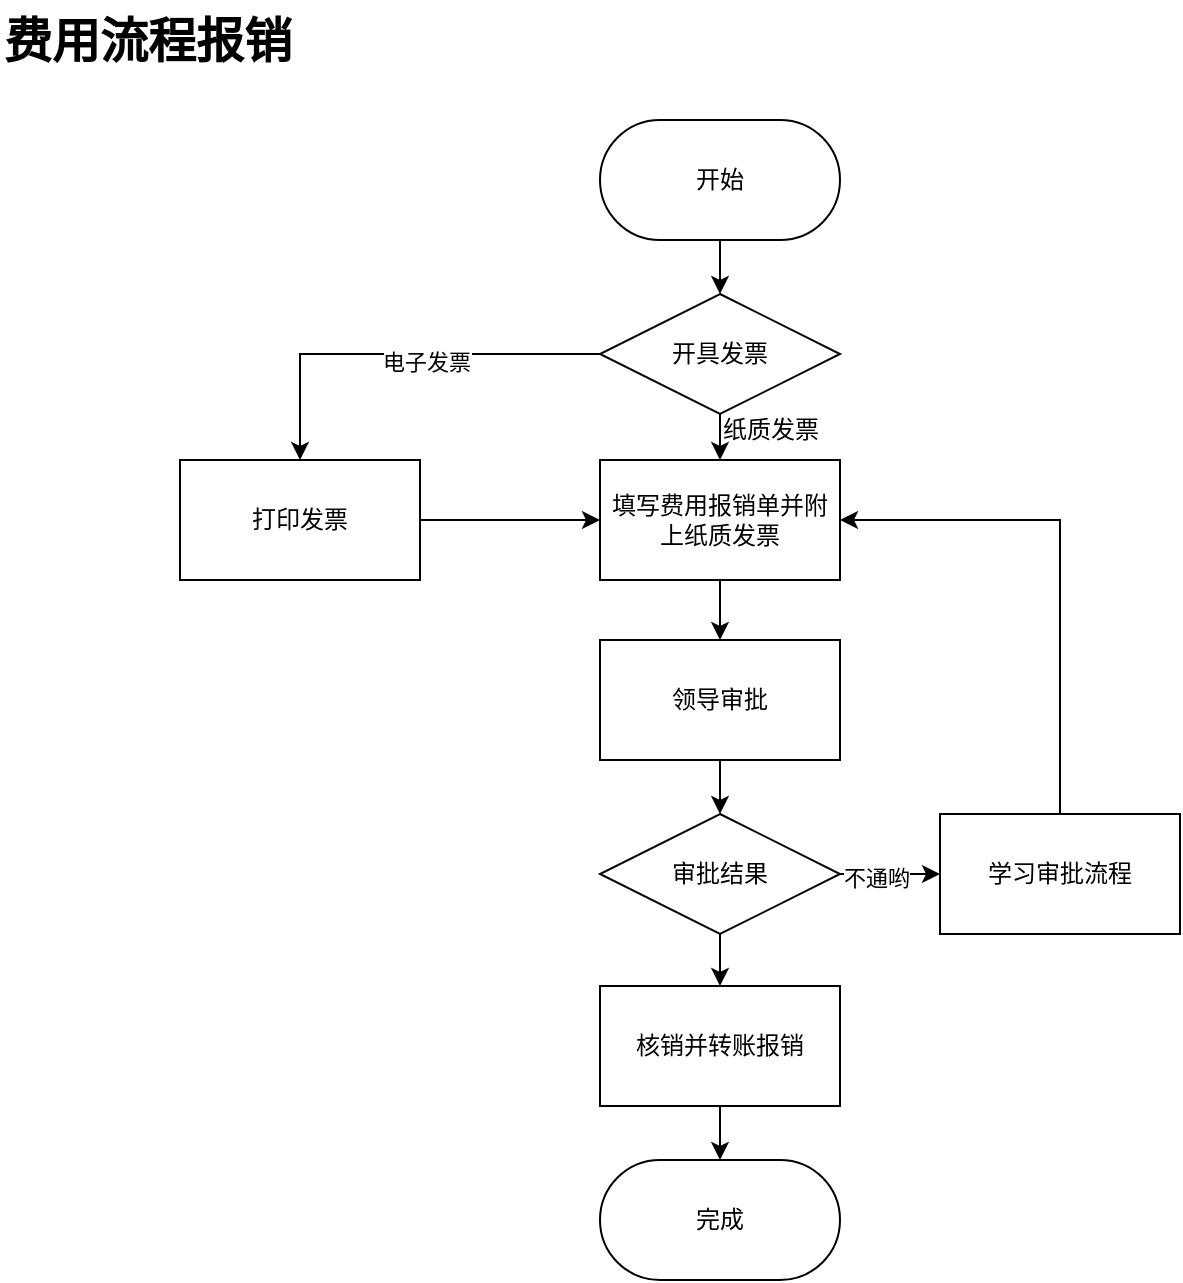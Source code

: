 <mxfile version="24.3.0" type="github">
  <diagram id="C5RBs43oDa-KdzZeNtuy" name="Page-1">
    <mxGraphModel dx="1994" dy="678" grid="1" gridSize="10" guides="1" tooltips="1" connect="1" arrows="1" fold="1" page="0" pageScale="1" pageWidth="827" pageHeight="1169" math="0" shadow="0">
      <root>
        <mxCell id="WIyWlLk6GJQsqaUBKTNV-0" />
        <mxCell id="WIyWlLk6GJQsqaUBKTNV-1" parent="WIyWlLk6GJQsqaUBKTNV-0" />
        <mxCell id="2QpRSPy5C47KIhb4BlKG-0" value="&lt;h1 style=&quot;margin-top: 0px;&quot;&gt;费用流程报销&lt;/h1&gt;" style="text;html=1;whiteSpace=wrap;overflow=hidden;rounded=0;" vertex="1" parent="WIyWlLk6GJQsqaUBKTNV-1">
          <mxGeometry x="-410" y="180" width="360" height="100" as="geometry" />
        </mxCell>
        <mxCell id="2QpRSPy5C47KIhb4BlKG-10" style="edgeStyle=orthogonalEdgeStyle;rounded=0;orthogonalLoop=1;jettySize=auto;html=1;exitX=0.5;exitY=1;exitDx=0;exitDy=0;entryX=0.5;entryY=0;entryDx=0;entryDy=0;" edge="1" parent="WIyWlLk6GJQsqaUBKTNV-1" source="2QpRSPy5C47KIhb4BlKG-3" target="2QpRSPy5C47KIhb4BlKG-4">
          <mxGeometry relative="1" as="geometry" />
        </mxCell>
        <mxCell id="2QpRSPy5C47KIhb4BlKG-3" value="开始" style="rounded=1;whiteSpace=wrap;html=1;arcSize=50;" vertex="1" parent="WIyWlLk6GJQsqaUBKTNV-1">
          <mxGeometry x="-110" y="240" width="120" height="60" as="geometry" />
        </mxCell>
        <mxCell id="2QpRSPy5C47KIhb4BlKG-11" style="edgeStyle=orthogonalEdgeStyle;rounded=0;orthogonalLoop=1;jettySize=auto;html=1;exitX=0.5;exitY=1;exitDx=0;exitDy=0;entryX=0.5;entryY=0;entryDx=0;entryDy=0;" edge="1" parent="WIyWlLk6GJQsqaUBKTNV-1" source="2QpRSPy5C47KIhb4BlKG-4" target="2QpRSPy5C47KIhb4BlKG-5">
          <mxGeometry relative="1" as="geometry" />
        </mxCell>
        <mxCell id="2QpRSPy5C47KIhb4BlKG-31" value="" style="edgeStyle=orthogonalEdgeStyle;rounded=0;orthogonalLoop=1;jettySize=auto;html=1;" edge="1" parent="WIyWlLk6GJQsqaUBKTNV-1" source="2QpRSPy5C47KIhb4BlKG-4" target="2QpRSPy5C47KIhb4BlKG-30">
          <mxGeometry relative="1" as="geometry" />
        </mxCell>
        <mxCell id="2QpRSPy5C47KIhb4BlKG-33" value="电子发票" style="edgeLabel;html=1;align=center;verticalAlign=middle;resizable=0;points=[];" vertex="1" connectable="0" parent="2QpRSPy5C47KIhb4BlKG-31">
          <mxGeometry x="-0.142" y="4" relative="1" as="geometry">
            <mxPoint as="offset" />
          </mxGeometry>
        </mxCell>
        <mxCell id="2QpRSPy5C47KIhb4BlKG-4" value="开具发票" style="rounded=0;whiteSpace=wrap;html=1;shape=rhombus;perimeter=rhombusPerimeter;" vertex="1" parent="WIyWlLk6GJQsqaUBKTNV-1">
          <mxGeometry x="-110" y="327" width="120" height="60" as="geometry" />
        </mxCell>
        <mxCell id="2QpRSPy5C47KIhb4BlKG-12" style="edgeStyle=orthogonalEdgeStyle;rounded=0;orthogonalLoop=1;jettySize=auto;html=1;exitX=0.5;exitY=1;exitDx=0;exitDy=0;" edge="1" parent="WIyWlLk6GJQsqaUBKTNV-1" source="2QpRSPy5C47KIhb4BlKG-5" target="2QpRSPy5C47KIhb4BlKG-6">
          <mxGeometry relative="1" as="geometry" />
        </mxCell>
        <mxCell id="2QpRSPy5C47KIhb4BlKG-5" value="填写费用报销单并附上纸质发票" style="rounded=0;whiteSpace=wrap;html=1;" vertex="1" parent="WIyWlLk6GJQsqaUBKTNV-1">
          <mxGeometry x="-110" y="410" width="120" height="60" as="geometry" />
        </mxCell>
        <mxCell id="2QpRSPy5C47KIhb4BlKG-20" style="edgeStyle=orthogonalEdgeStyle;rounded=0;orthogonalLoop=1;jettySize=auto;html=1;exitX=0.5;exitY=1;exitDx=0;exitDy=0;entryX=0.5;entryY=0;entryDx=0;entryDy=0;" edge="1" parent="WIyWlLk6GJQsqaUBKTNV-1" source="2QpRSPy5C47KIhb4BlKG-6" target="2QpRSPy5C47KIhb4BlKG-7">
          <mxGeometry relative="1" as="geometry" />
        </mxCell>
        <mxCell id="2QpRSPy5C47KIhb4BlKG-6" value="领导审批" style="rounded=0;whiteSpace=wrap;html=1;" vertex="1" parent="WIyWlLk6GJQsqaUBKTNV-1">
          <mxGeometry x="-110" y="500" width="120" height="60" as="geometry" />
        </mxCell>
        <mxCell id="2QpRSPy5C47KIhb4BlKG-21" style="edgeStyle=orthogonalEdgeStyle;rounded=0;orthogonalLoop=1;jettySize=auto;html=1;exitX=0.5;exitY=1;exitDx=0;exitDy=0;entryX=0.5;entryY=0;entryDx=0;entryDy=0;" edge="1" parent="WIyWlLk6GJQsqaUBKTNV-1" source="2QpRSPy5C47KIhb4BlKG-7" target="2QpRSPy5C47KIhb4BlKG-8">
          <mxGeometry relative="1" as="geometry" />
        </mxCell>
        <mxCell id="2QpRSPy5C47KIhb4BlKG-39" value="" style="edgeStyle=orthogonalEdgeStyle;rounded=0;orthogonalLoop=1;jettySize=auto;html=1;" edge="1" parent="WIyWlLk6GJQsqaUBKTNV-1" source="2QpRSPy5C47KIhb4BlKG-7" target="2QpRSPy5C47KIhb4BlKG-38">
          <mxGeometry relative="1" as="geometry" />
        </mxCell>
        <mxCell id="2QpRSPy5C47KIhb4BlKG-41" value="不通哟" style="edgeLabel;html=1;align=center;verticalAlign=middle;resizable=0;points=[];" vertex="1" connectable="0" parent="2QpRSPy5C47KIhb4BlKG-39">
          <mxGeometry x="-0.3" y="-1" relative="1" as="geometry">
            <mxPoint y="1" as="offset" />
          </mxGeometry>
        </mxCell>
        <mxCell id="2QpRSPy5C47KIhb4BlKG-7" value="审批结果" style="rounded=0;whiteSpace=wrap;html=1;shape=rhombus;perimeter=rhombusPerimeter;" vertex="1" parent="WIyWlLk6GJQsqaUBKTNV-1">
          <mxGeometry x="-110" y="587" width="120" height="60" as="geometry" />
        </mxCell>
        <mxCell id="2QpRSPy5C47KIhb4BlKG-22" style="edgeStyle=orthogonalEdgeStyle;rounded=0;orthogonalLoop=1;jettySize=auto;html=1;exitX=0.5;exitY=1;exitDx=0;exitDy=0;entryX=0.5;entryY=0;entryDx=0;entryDy=0;" edge="1" parent="WIyWlLk6GJQsqaUBKTNV-1" source="2QpRSPy5C47KIhb4BlKG-8" target="2QpRSPy5C47KIhb4BlKG-9">
          <mxGeometry relative="1" as="geometry" />
        </mxCell>
        <mxCell id="2QpRSPy5C47KIhb4BlKG-8" value="核销并转账报销" style="rounded=0;whiteSpace=wrap;html=1;" vertex="1" parent="WIyWlLk6GJQsqaUBKTNV-1">
          <mxGeometry x="-110" y="673" width="120" height="60" as="geometry" />
        </mxCell>
        <mxCell id="2QpRSPy5C47KIhb4BlKG-9" value="完成" style="rounded=1;whiteSpace=wrap;html=1;arcSize=50;" vertex="1" parent="WIyWlLk6GJQsqaUBKTNV-1">
          <mxGeometry x="-110" y="760" width="120" height="60" as="geometry" />
        </mxCell>
        <mxCell id="2QpRSPy5C47KIhb4BlKG-32" style="edgeStyle=orthogonalEdgeStyle;rounded=0;orthogonalLoop=1;jettySize=auto;html=1;entryX=0;entryY=0.5;entryDx=0;entryDy=0;" edge="1" parent="WIyWlLk6GJQsqaUBKTNV-1" source="2QpRSPy5C47KIhb4BlKG-30" target="2QpRSPy5C47KIhb4BlKG-5">
          <mxGeometry relative="1" as="geometry" />
        </mxCell>
        <mxCell id="2QpRSPy5C47KIhb4BlKG-30" value="打印发票" style="whiteSpace=wrap;html=1;rounded=0;" vertex="1" parent="WIyWlLk6GJQsqaUBKTNV-1">
          <mxGeometry x="-320" y="410" width="120" height="60" as="geometry" />
        </mxCell>
        <mxCell id="2QpRSPy5C47KIhb4BlKG-34" value="纸质发票" style="text;html=1;align=center;verticalAlign=middle;resizable=0;points=[];autosize=1;strokeColor=none;fillColor=none;" vertex="1" parent="WIyWlLk6GJQsqaUBKTNV-1">
          <mxGeometry x="-60" y="380" width="70" height="30" as="geometry" />
        </mxCell>
        <mxCell id="2QpRSPy5C47KIhb4BlKG-40" style="edgeStyle=orthogonalEdgeStyle;rounded=0;orthogonalLoop=1;jettySize=auto;html=1;exitX=0.5;exitY=0;exitDx=0;exitDy=0;entryX=1;entryY=0.5;entryDx=0;entryDy=0;" edge="1" parent="WIyWlLk6GJQsqaUBKTNV-1" source="2QpRSPy5C47KIhb4BlKG-38" target="2QpRSPy5C47KIhb4BlKG-5">
          <mxGeometry relative="1" as="geometry" />
        </mxCell>
        <mxCell id="2QpRSPy5C47KIhb4BlKG-38" value="学习审批流程" style="whiteSpace=wrap;html=1;rounded=0;" vertex="1" parent="WIyWlLk6GJQsqaUBKTNV-1">
          <mxGeometry x="60" y="587" width="120" height="60" as="geometry" />
        </mxCell>
      </root>
    </mxGraphModel>
  </diagram>
</mxfile>
